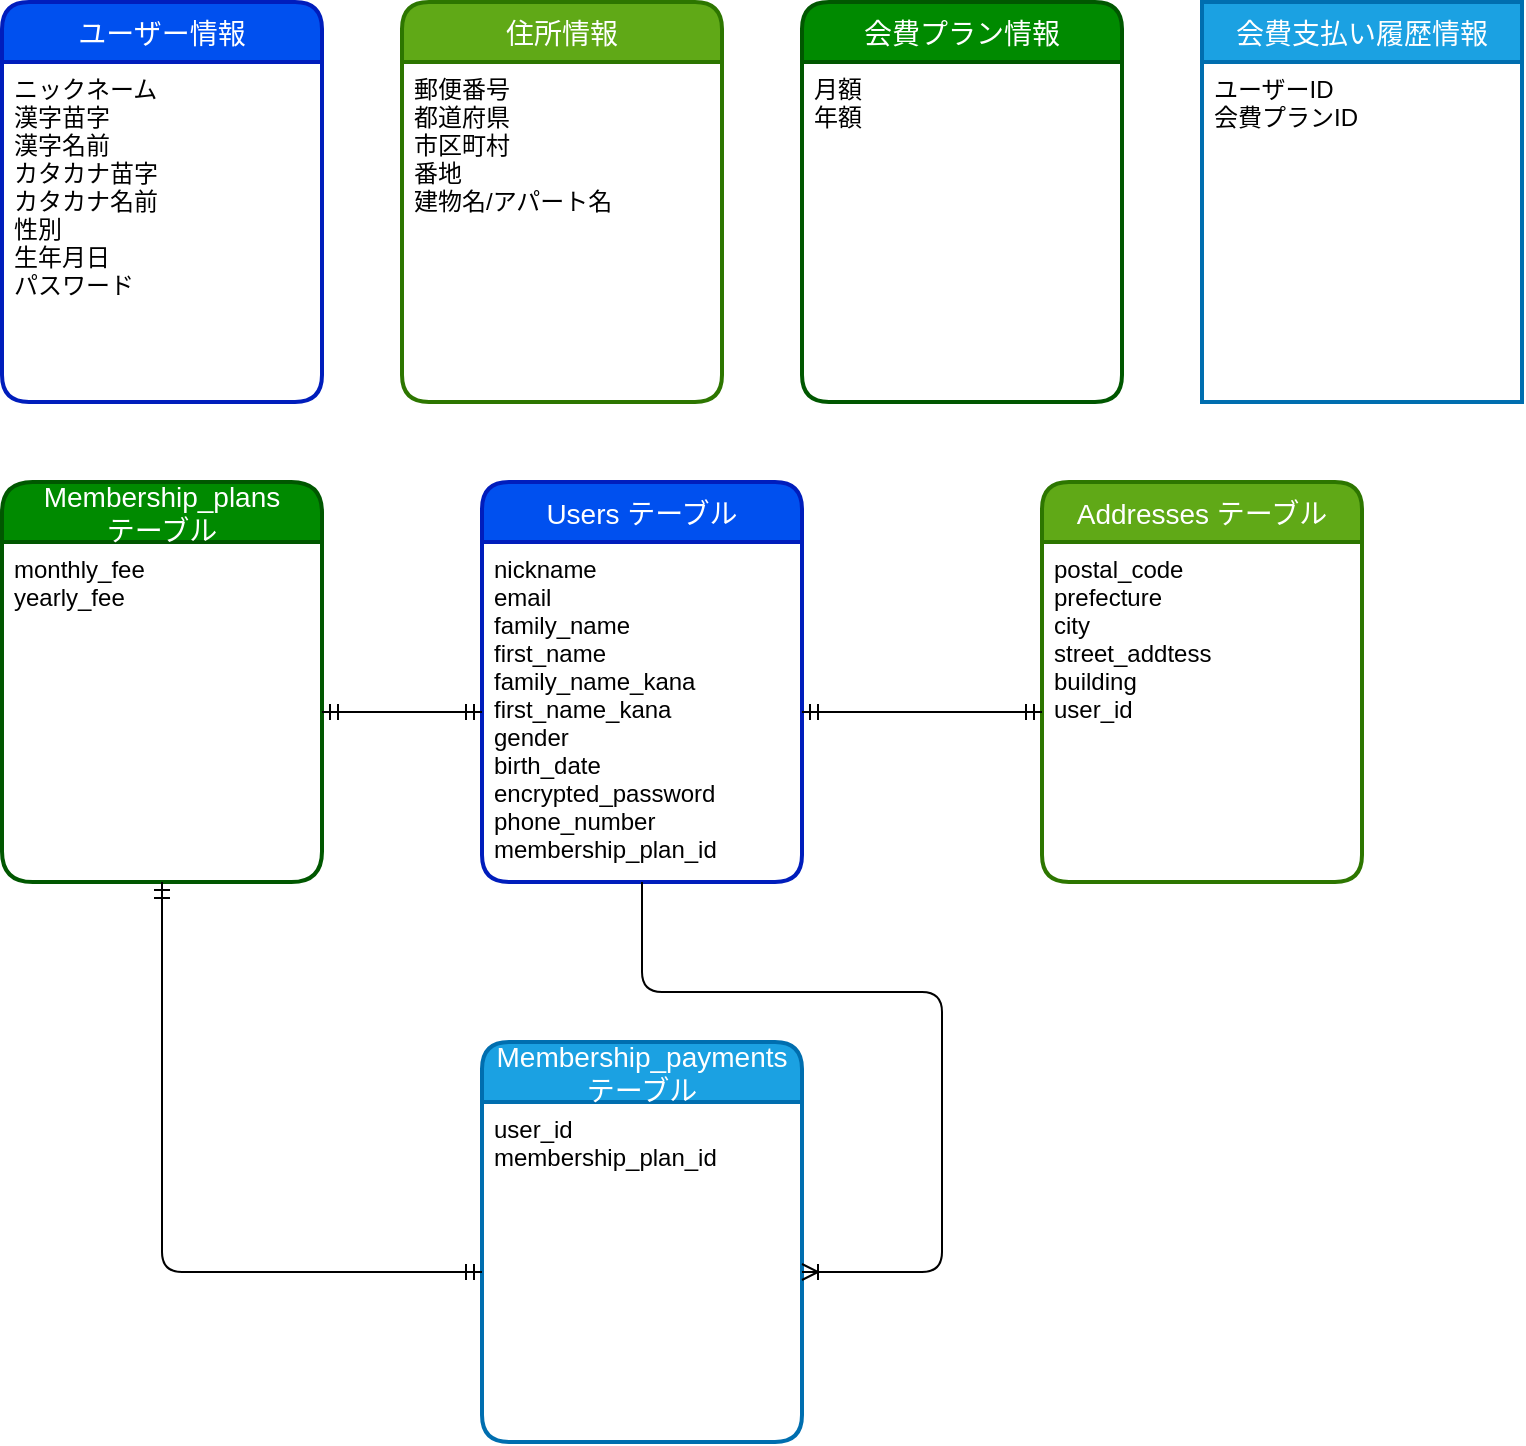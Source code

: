 <mxfile>
    <diagram id="hr9p5FEVoA8Eq-CNnd2i" name="ページ1">
        <mxGraphModel dx="1148" dy="632" grid="1" gridSize="10" guides="1" tooltips="1" connect="1" arrows="1" fold="1" page="1" pageScale="1" pageWidth="827" pageHeight="1169" math="0" shadow="0">
            <root>
                <mxCell id="0"/>
                <mxCell id="1" parent="0"/>
                <mxCell id="2" value="住所情報" style="swimlane;childLayout=stackLayout;horizontal=1;startSize=30;horizontalStack=0;rounded=1;fontSize=14;fontStyle=0;strokeWidth=2;resizeParent=0;resizeLast=1;shadow=0;dashed=0;align=center;fillColor=#60a917;fontColor=#ffffff;strokeColor=#2D7600;" vertex="1" parent="1">
                    <mxGeometry x="240" y="120" width="160" height="200" as="geometry"/>
                </mxCell>
                <mxCell id="3" value="郵便番号&#10;都道府県&#10;市区町村&#10;番地&#10;建物名/アパート名&#10;" style="align=left;strokeColor=none;fillColor=none;spacingLeft=4;fontSize=12;verticalAlign=top;resizable=0;rotatable=0;part=1;" vertex="1" parent="2">
                    <mxGeometry y="30" width="160" height="170" as="geometry"/>
                </mxCell>
                <mxCell id="5" value="ユーザー情報" style="swimlane;childLayout=stackLayout;horizontal=1;startSize=30;horizontalStack=0;rounded=1;fontSize=14;fontStyle=0;strokeWidth=2;resizeParent=0;resizeLast=1;shadow=0;dashed=0;align=center;fillColor=#0050ef;fontColor=#ffffff;strokeColor=#001DBC;" vertex="1" parent="1">
                    <mxGeometry x="40" y="120" width="160" height="200" as="geometry"/>
                </mxCell>
                <mxCell id="6" value="ニックネーム&#10;漢字苗字&#10;漢字名前&#10;カタカナ苗字&#10;カタカナ名前&#10;性別&#10;生年月日&#10;パスワード&#10;" style="align=left;strokeColor=none;fillColor=none;spacingLeft=4;fontSize=12;verticalAlign=top;resizable=0;rotatable=0;part=1;" vertex="1" parent="5">
                    <mxGeometry y="30" width="160" height="170" as="geometry"/>
                </mxCell>
                <mxCell id="7" value="会費プラン情報" style="swimlane;childLayout=stackLayout;horizontal=1;startSize=30;horizontalStack=0;rounded=1;fontSize=14;fontStyle=0;strokeWidth=2;resizeParent=0;resizeLast=1;shadow=0;dashed=0;align=center;fillColor=#008a00;fontColor=#ffffff;strokeColor=#005700;" vertex="1" parent="1">
                    <mxGeometry x="440" y="120" width="160" height="200" as="geometry"/>
                </mxCell>
                <mxCell id="8" value="月額&#10;年額" style="align=left;strokeColor=none;fillColor=none;spacingLeft=4;fontSize=12;verticalAlign=top;resizable=0;rotatable=0;part=1;" vertex="1" parent="7">
                    <mxGeometry y="30" width="160" height="170" as="geometry"/>
                </mxCell>
                <mxCell id="10" value="会費支払い履歴情報" style="swimlane;childLayout=stackLayout;horizontal=1;startSize=30;horizontalStack=0;rounded=1;fontSize=14;fontStyle=0;strokeWidth=2;resizeParent=0;resizeLast=1;shadow=0;dashed=0;align=center;fillColor=#1ba1e2;fontColor=#ffffff;strokeColor=#006EAF;arcSize=0;" vertex="1" parent="1">
                    <mxGeometry x="640" y="120" width="160" height="200" as="geometry"/>
                </mxCell>
                <mxCell id="11" value="ユーザーID&#10;会費プランID" style="align=left;strokeColor=none;fillColor=none;spacingLeft=4;fontSize=12;verticalAlign=top;resizable=0;rotatable=0;part=1;" vertex="1" parent="10">
                    <mxGeometry y="30" width="160" height="170" as="geometry"/>
                </mxCell>
                <mxCell id="12" value="Users テーブル" style="swimlane;childLayout=stackLayout;horizontal=1;startSize=30;horizontalStack=0;rounded=1;fontSize=14;fontStyle=0;strokeWidth=2;resizeParent=0;resizeLast=1;shadow=0;dashed=0;align=center;fillColor=#0050ef;fontColor=#ffffff;strokeColor=#001DBC;" vertex="1" parent="1">
                    <mxGeometry x="280" y="360" width="160" height="200" as="geometry"/>
                </mxCell>
                <mxCell id="13" value="nickname&#10;email&#10;family_name&#10;first_name&#10;family_name_kana&#10;first_name_kana&#10;gender&#10;birth_date&#10;encrypted_password&#10;phone_number&#10;membership_plan_id" style="align=left;strokeColor=none;fillColor=none;spacingLeft=4;fontSize=12;verticalAlign=top;resizable=0;rotatable=0;part=1;" vertex="1" parent="12">
                    <mxGeometry y="30" width="160" height="170" as="geometry"/>
                </mxCell>
                <mxCell id="14" value="Addresses テーブル" style="swimlane;childLayout=stackLayout;horizontal=1;startSize=30;horizontalStack=0;rounded=1;fontSize=14;fontStyle=0;strokeWidth=2;resizeParent=0;resizeLast=1;shadow=0;dashed=0;align=center;fillColor=#60a917;fontColor=#ffffff;strokeColor=#2D7600;" vertex="1" parent="1">
                    <mxGeometry x="560" y="360" width="160" height="200" as="geometry"/>
                </mxCell>
                <mxCell id="15" value="postal_code&#10;prefecture&#10;city&#10;street_addtess&#10;building&#10;user_id&#10;" style="align=left;strokeColor=none;fillColor=none;spacingLeft=4;fontSize=12;verticalAlign=top;resizable=0;rotatable=0;part=1;" vertex="1" parent="14">
                    <mxGeometry y="30" width="160" height="170" as="geometry"/>
                </mxCell>
                <mxCell id="16" value="Membership_plans&#10;テーブル" style="swimlane;childLayout=stackLayout;horizontal=1;startSize=30;horizontalStack=0;rounded=1;fontSize=14;fontStyle=0;strokeWidth=2;resizeParent=0;resizeLast=1;shadow=0;dashed=0;align=center;fillColor=#008a00;fontColor=#ffffff;strokeColor=#005700;arcSize=17;" vertex="1" parent="1">
                    <mxGeometry x="40" y="360" width="160" height="200" as="geometry"/>
                </mxCell>
                <mxCell id="17" value="monthly_fee&#10;yearly_fee" style="align=left;strokeColor=none;fillColor=none;spacingLeft=4;fontSize=12;verticalAlign=top;resizable=0;rotatable=0;part=1;" vertex="1" parent="16">
                    <mxGeometry y="30" width="160" height="170" as="geometry"/>
                </mxCell>
                <mxCell id="18" value="Membership_payments &#10;テーブル" style="swimlane;childLayout=stackLayout;horizontal=1;startSize=30;horizontalStack=0;rounded=1;fontSize=14;fontStyle=0;strokeWidth=2;resizeParent=0;resizeLast=1;shadow=0;dashed=0;align=center;fillColor=#1ba1e2;fontColor=#ffffff;strokeColor=#006EAF;" vertex="1" parent="1">
                    <mxGeometry x="280" y="640" width="160" height="200" as="geometry"/>
                </mxCell>
                <mxCell id="19" value="user_id&#10;membership_plan_id" style="align=left;strokeColor=none;fillColor=none;spacingLeft=4;fontSize=12;verticalAlign=top;resizable=0;rotatable=0;part=1;" vertex="1" parent="18">
                    <mxGeometry y="30" width="160" height="170" as="geometry"/>
                </mxCell>
                <mxCell id="22" value="" style="fontSize=12;html=1;endArrow=ERmandOne;startArrow=ERmandOne;entryX=0;entryY=0.5;entryDx=0;entryDy=0;exitX=1;exitY=0.5;exitDx=0;exitDy=0;" edge="1" parent="1" source="13" target="15">
                    <mxGeometry width="100" height="100" relative="1" as="geometry">
                        <mxPoint x="180" y="660" as="sourcePoint"/>
                        <mxPoint x="280" y="560" as="targetPoint"/>
                    </mxGeometry>
                </mxCell>
                <mxCell id="32" value="" style="fontSize=12;html=1;endArrow=ERmandOne;startArrow=ERmandOne;entryX=0;entryY=0.5;entryDx=0;entryDy=0;exitX=1;exitY=0.5;exitDx=0;exitDy=0;" edge="1" parent="1" source="17" target="13">
                    <mxGeometry width="100" height="100" relative="1" as="geometry">
                        <mxPoint x="160" y="670" as="sourcePoint"/>
                        <mxPoint x="260" y="570" as="targetPoint"/>
                    </mxGeometry>
                </mxCell>
                <mxCell id="33" value="" style="edgeStyle=orthogonalEdgeStyle;fontSize=12;html=1;endArrow=ERoneToMany;exitX=0.5;exitY=1;exitDx=0;exitDy=0;entryX=1;entryY=0.5;entryDx=0;entryDy=0;" edge="1" parent="1" source="13" target="19">
                    <mxGeometry width="100" height="100" relative="1" as="geometry">
                        <mxPoint x="180" y="590" as="sourcePoint"/>
                        <mxPoint x="220" y="780" as="targetPoint"/>
                        <Array as="points">
                            <mxPoint x="360" y="615"/>
                            <mxPoint x="510" y="615"/>
                            <mxPoint x="510" y="755"/>
                        </Array>
                    </mxGeometry>
                </mxCell>
                <mxCell id="35" value="" style="edgeStyle=orthogonalEdgeStyle;fontSize=12;html=1;endArrow=ERmandOne;startArrow=ERmandOne;entryX=0;entryY=0.5;entryDx=0;entryDy=0;exitX=0.5;exitY=1;exitDx=0;exitDy=0;" edge="1" parent="1" source="17" target="19">
                    <mxGeometry width="100" height="100" relative="1" as="geometry">
                        <mxPoint x="140" y="750" as="sourcePoint"/>
                        <mxPoint x="240" y="650" as="targetPoint"/>
                    </mxGeometry>
                </mxCell>
            </root>
        </mxGraphModel>
    </diagram>
</mxfile>
